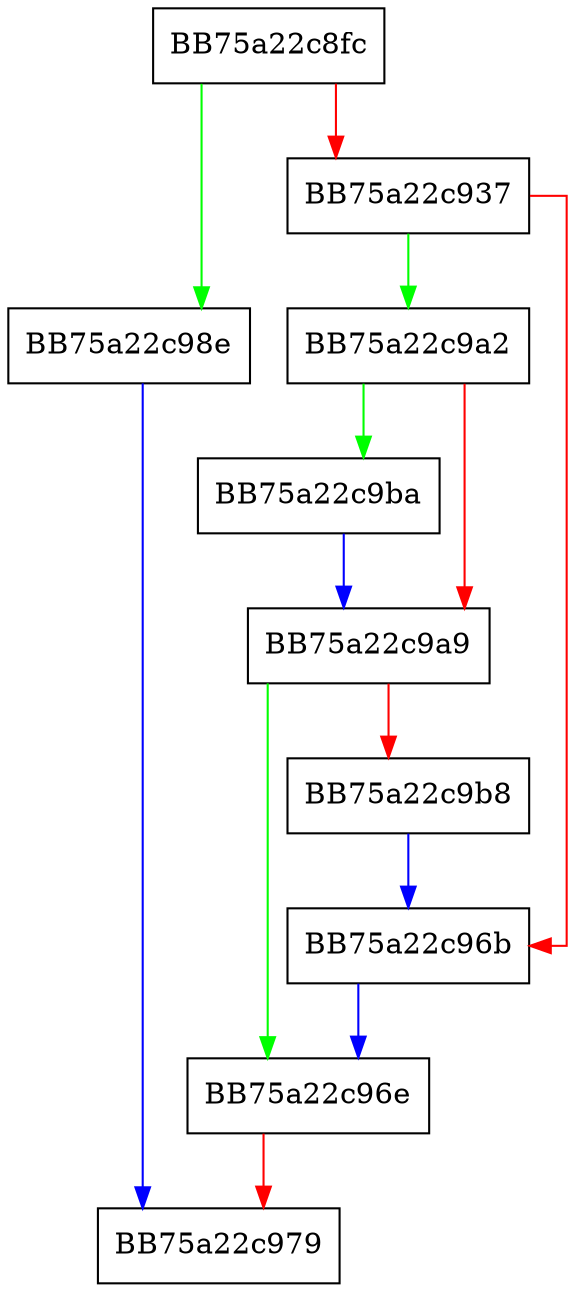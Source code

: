 digraph IsAsimovKillBitted {
  node [shape="box"];
  graph [splines=ortho];
  BB75a22c8fc -> BB75a22c98e [color="green"];
  BB75a22c8fc -> BB75a22c937 [color="red"];
  BB75a22c937 -> BB75a22c9a2 [color="green"];
  BB75a22c937 -> BB75a22c96b [color="red"];
  BB75a22c96b -> BB75a22c96e [color="blue"];
  BB75a22c96e -> BB75a22c979 [color="red"];
  BB75a22c98e -> BB75a22c979 [color="blue"];
  BB75a22c9a2 -> BB75a22c9ba [color="green"];
  BB75a22c9a2 -> BB75a22c9a9 [color="red"];
  BB75a22c9a9 -> BB75a22c96e [color="green"];
  BB75a22c9a9 -> BB75a22c9b8 [color="red"];
  BB75a22c9b8 -> BB75a22c96b [color="blue"];
  BB75a22c9ba -> BB75a22c9a9 [color="blue"];
}